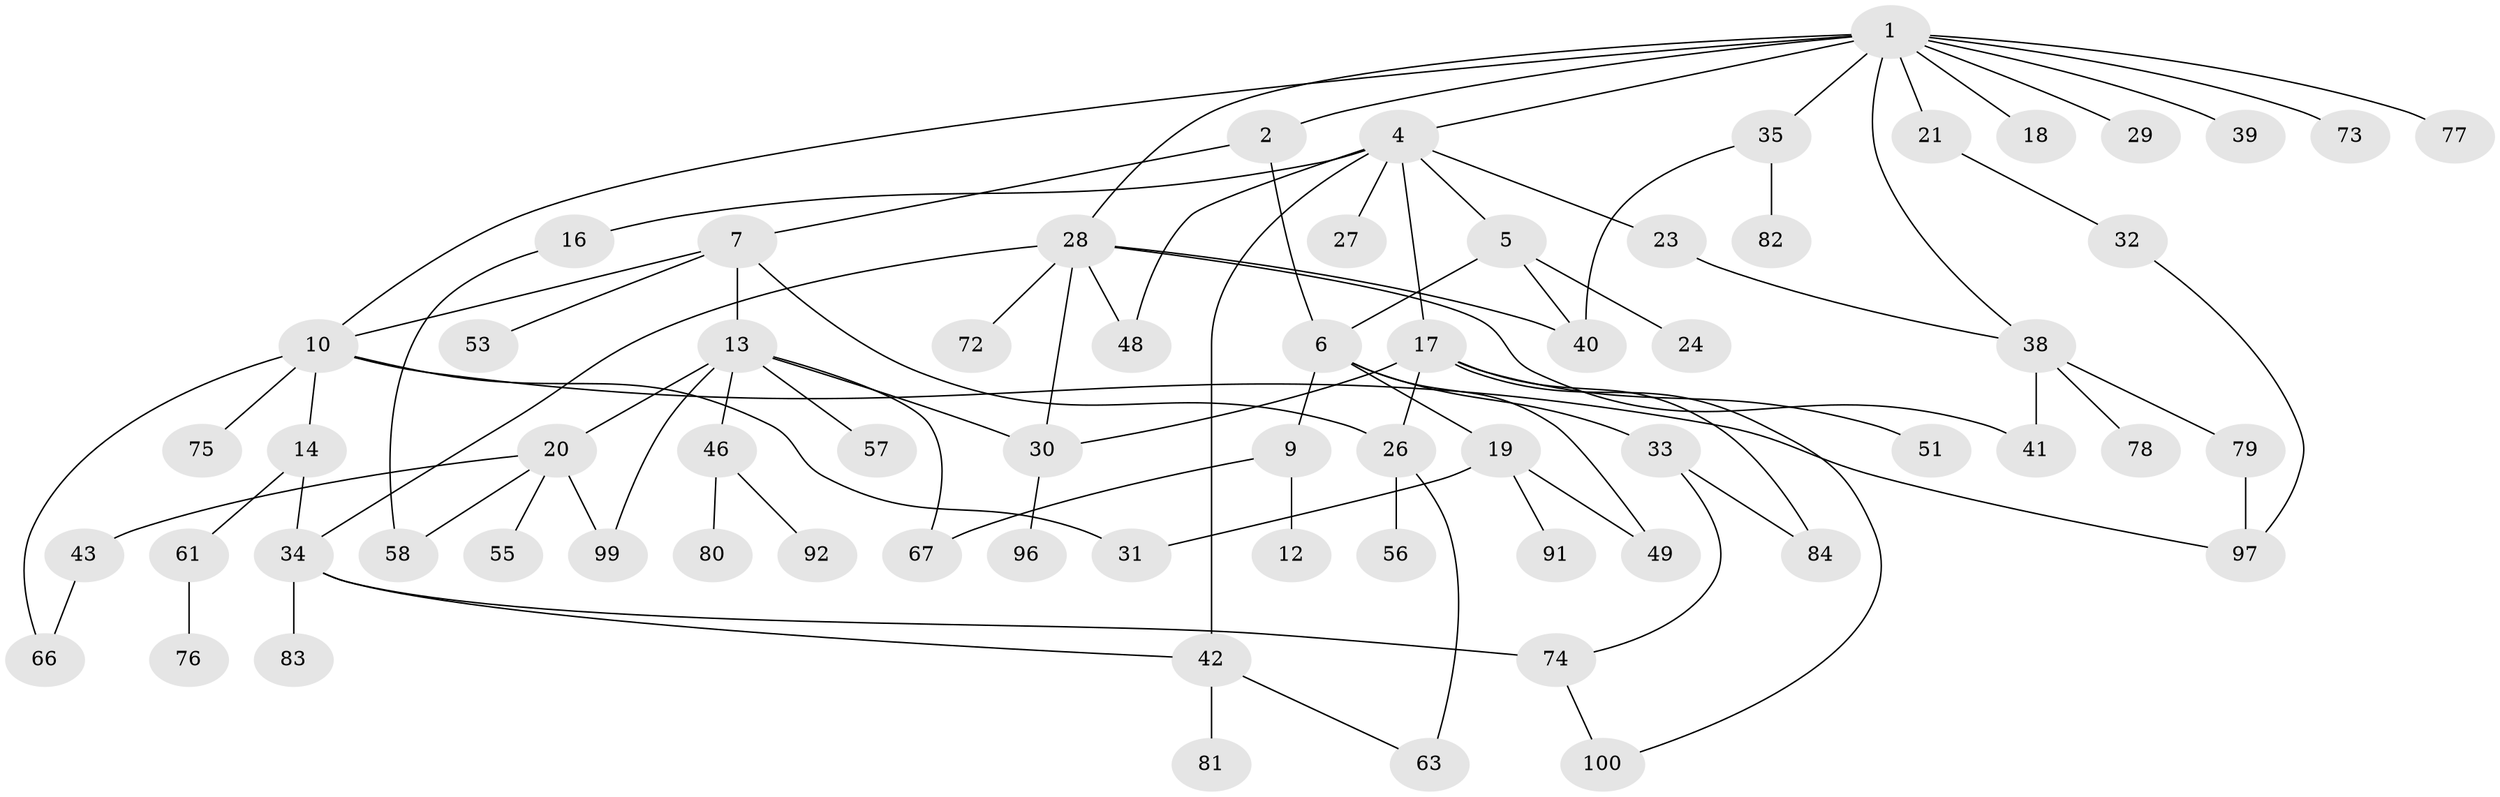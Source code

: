 // original degree distribution, {7: 0.05, 3: 0.23, 9: 0.01, 4: 0.08, 1: 0.3, 2: 0.3, 5: 0.03}
// Generated by graph-tools (version 1.1) at 2025/54/02/21/25 11:54:43]
// undirected, 67 vertices, 90 edges
graph export_dot {
graph [start="1"]
  node [color=gray90,style=filled];
  1 [super="+3"];
  2;
  4 [super="+8"];
  5 [super="+71"];
  6 [super="+15"];
  7 [super="+25"];
  9 [super="+11"];
  10 [super="+22"];
  12;
  13 [super="+37"];
  14;
  16 [super="+45"];
  17 [super="+86"];
  18 [super="+47"];
  19 [super="+87"];
  20 [super="+36"];
  21;
  23 [super="+50"];
  24;
  26 [super="+54"];
  27;
  28 [super="+69"];
  29 [super="+93"];
  30 [super="+68"];
  31 [super="+90"];
  32 [super="+52"];
  33;
  34 [super="+62"];
  35 [super="+65"];
  38 [super="+44"];
  39;
  40 [super="+94"];
  41;
  42 [super="+59"];
  43 [super="+64"];
  46 [super="+60"];
  48 [super="+98"];
  49;
  51;
  53;
  55;
  56;
  57;
  58;
  61 [super="+85"];
  63;
  66;
  67 [super="+70"];
  72;
  73;
  74 [super="+89"];
  75;
  76;
  77 [super="+88"];
  78;
  79;
  80;
  81;
  82;
  83 [super="+95"];
  84;
  91;
  92;
  96;
  97;
  99;
  100;
  1 -- 2;
  1 -- 4;
  1 -- 21;
  1 -- 39;
  1 -- 73;
  1 -- 77;
  1 -- 18;
  1 -- 35;
  1 -- 38;
  1 -- 10;
  1 -- 28;
  1 -- 29;
  2 -- 6;
  2 -- 7;
  4 -- 5;
  4 -- 16;
  4 -- 17;
  4 -- 23;
  4 -- 27;
  4 -- 42;
  4 -- 48;
  5 -- 24;
  5 -- 40;
  5 -- 6;
  6 -- 9;
  6 -- 19;
  6 -- 33;
  6 -- 49;
  7 -- 13;
  7 -- 53;
  7 -- 10;
  7 -- 26;
  9 -- 12;
  9 -- 67;
  10 -- 14;
  10 -- 66;
  10 -- 75;
  10 -- 97;
  10 -- 31;
  13 -- 20;
  13 -- 67;
  13 -- 99;
  13 -- 57;
  13 -- 46;
  13 -- 30;
  14 -- 61;
  14 -- 34;
  16 -- 58;
  17 -- 51;
  17 -- 84;
  17 -- 30;
  17 -- 26;
  17 -- 100;
  19 -- 31;
  19 -- 49;
  19 -- 91;
  20 -- 55;
  20 -- 58;
  20 -- 43;
  20 -- 99;
  21 -- 32;
  23 -- 38;
  26 -- 56;
  26 -- 63;
  28 -- 30;
  28 -- 34;
  28 -- 40;
  28 -- 41;
  28 -- 48;
  28 -- 72;
  30 -- 96;
  32 -- 97;
  33 -- 74;
  33 -- 84;
  34 -- 83;
  34 -- 74 [weight=3];
  34 -- 42;
  35 -- 82;
  35 -- 40;
  38 -- 78;
  38 -- 41;
  38 -- 79;
  42 -- 81;
  42 -- 63;
  43 -- 66;
  46 -- 80;
  46 -- 92;
  61 -- 76;
  74 -- 100;
  79 -- 97;
}
